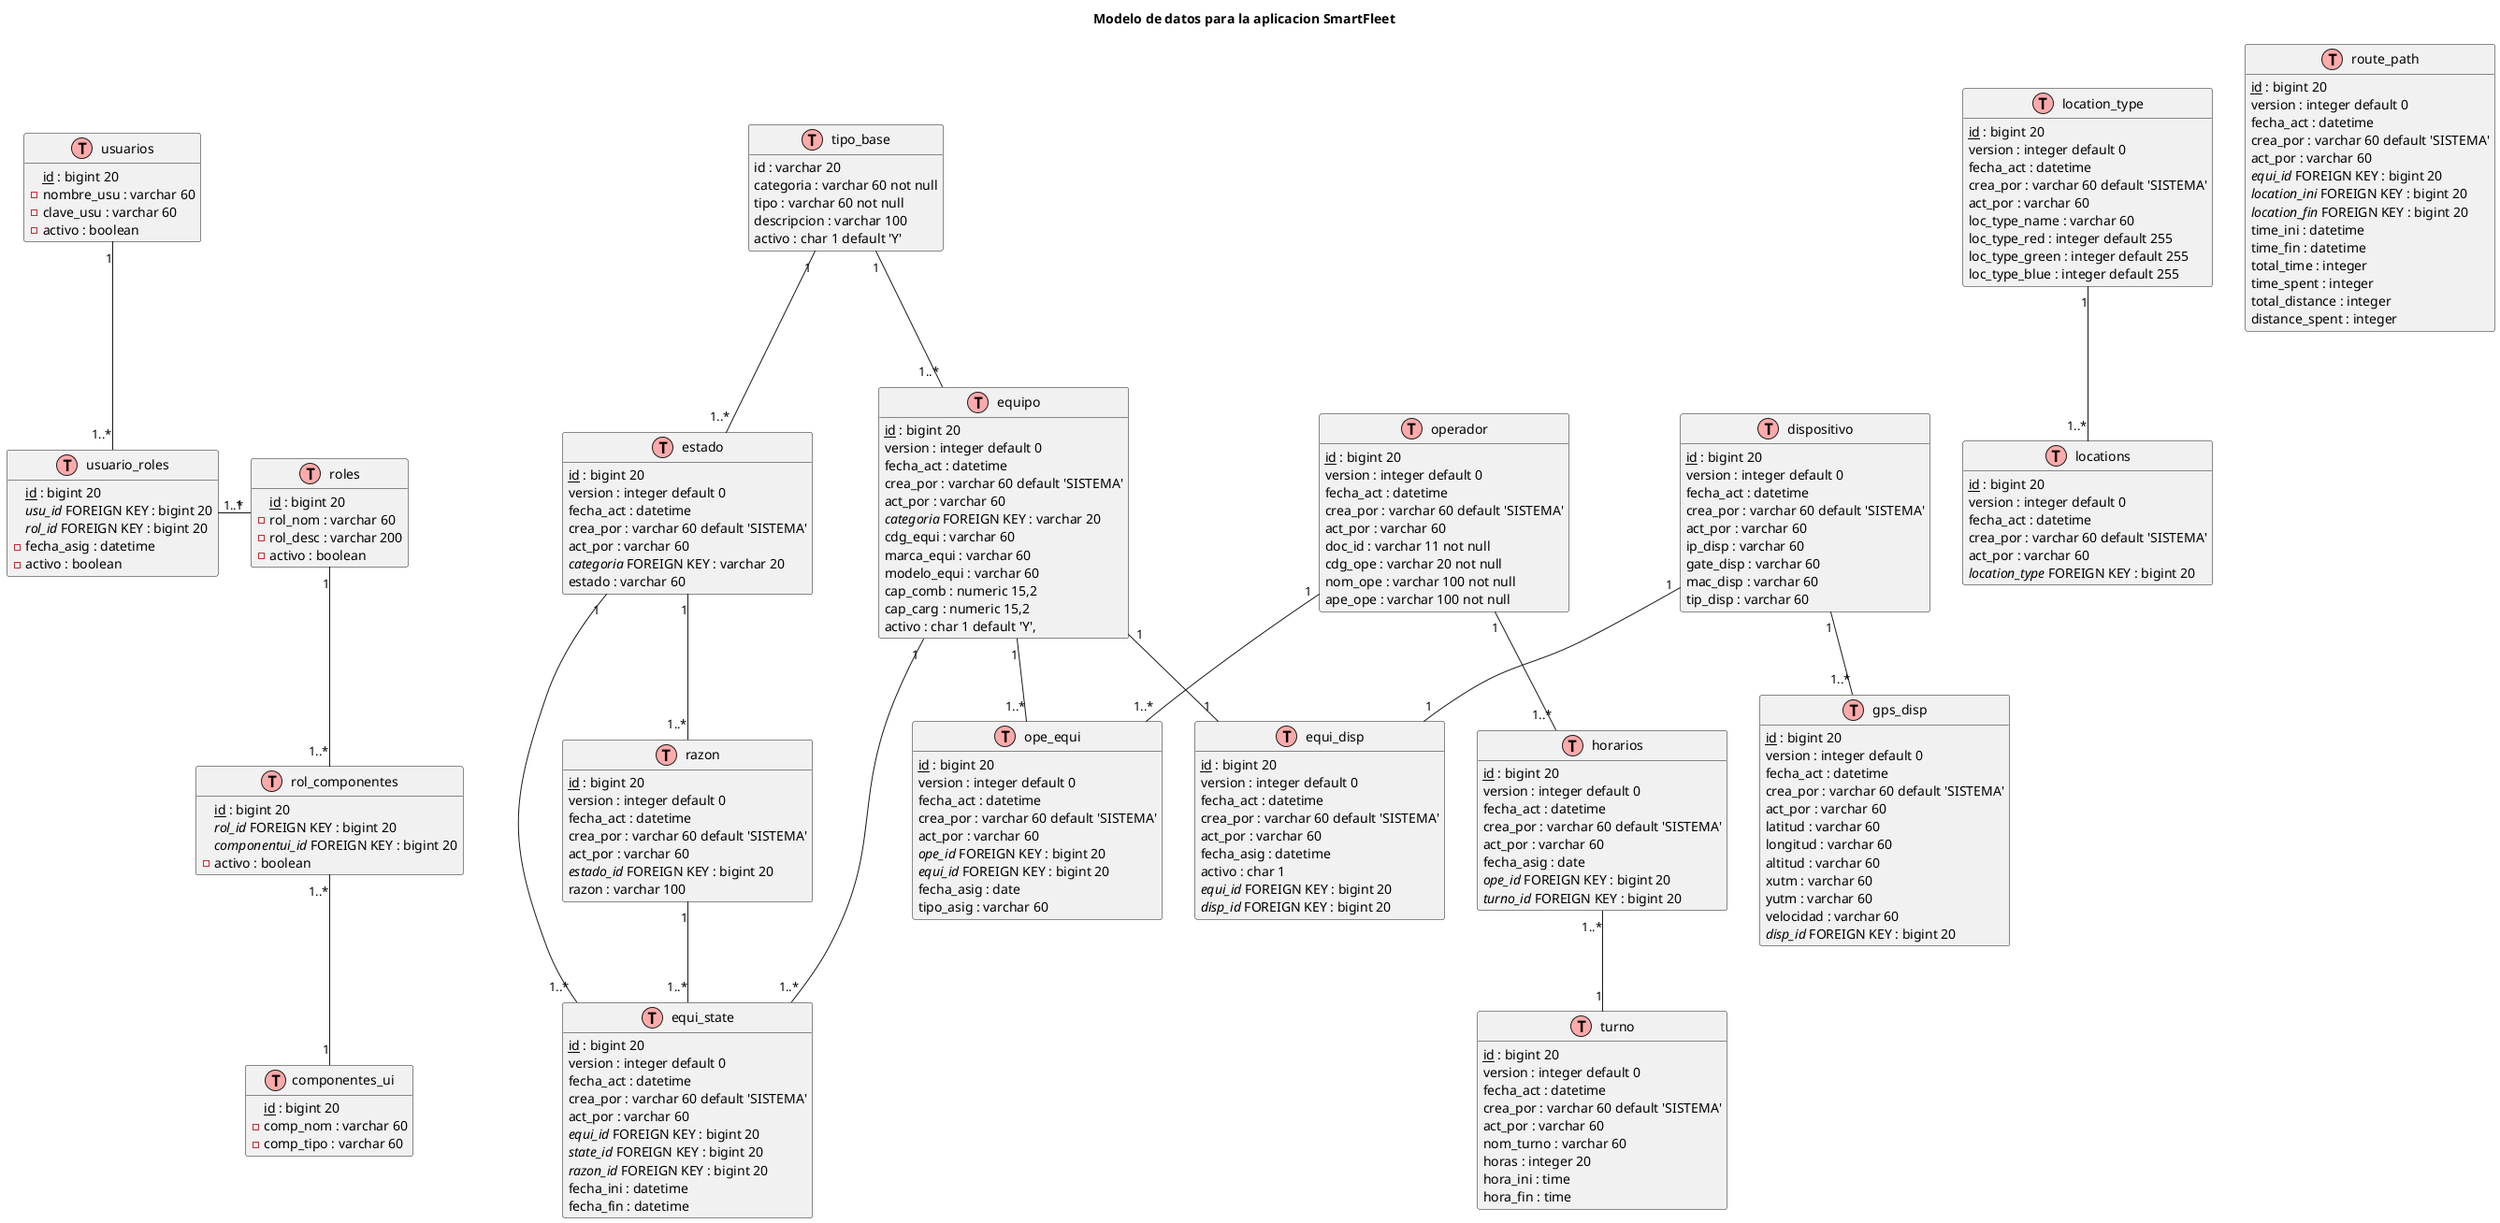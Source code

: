 @startuml
Title Modelo de datos para la aplicacion SmartFleet
!define table(x) class x << (T,#FFAAAA) >>
!define primary_key(x) <u>x</u>
!define foreign_key(x) <i>x</i> FOREIGN KEY
hide methods
hide stereotypes

tipo_base "1" -- "1..*" estado
estado "1" -- "1..*" razon
tipo_base "1" -- "1..*" equipo
operador "1" -- "1..*" ope_equi
equipo "1" -- "1..*" ope_equi
dispositivo "1" -- "1..*" gps_disp
equipo "1" -- "1" equi_disp
dispositivo "1" -- "1" equi_disp
equipo "1" -- "1..*" equi_state
razon "1" -- "1..*" equi_state
estado "1" -- "1..*" equi_state
operador "1" -- "1..*" horarios
horarios "1..*" -- "1" turno
location_type "1" -- "1..*" locations
usuarios "1" -- "1..*" usuario_roles
usuario_roles "1..*" -right- "1" roles
roles "1" -- "1..*" rol_componentes
rol_componentes "1..*" -- "1" componentes_ui


table(tipo_base){
id : varchar 20
categoria : varchar 60 not null
tipo : varchar 60 not null
descripcion : varchar 100
activo : char 1 default 'Y'
}

table(estado){
primary_key(id) : bigint 20
version : integer default 0
fecha_crea : datetime default now()
fecha_act : datetime
crea_por : varchar 60 default 'SISTEMA'
act_por : varchar 60
foreign_key(categoria) : varchar 20
estado : varchar 60
}

table(razon){
primary_key(id) : bigint 20
version : integer default 0
fecha_crea : datetime default now()
fecha_act : datetime
crea_por : varchar 60 default 'SISTEMA'
act_por : varchar 60
foreign_key(estado_id) : bigint 20
razon : varchar 100
}

table(equipo){
primary_key(id) : bigint 20
version : integer default 0
fecha_crea : datetime default now()
fecha_act : datetime
crea_por : varchar 60 default 'SISTEMA'
act_por : varchar 60
foreign_key(categoria) : varchar 20
cdg_equi : varchar 60
marca_equi : varchar 60
modelo_equi : varchar 60
cap_comb : numeric 15,2
cap_carg : numeric 15,2
activo : char 1 default 'Y',
}

table(operador){
primary_key(id) : bigint 20
version : integer default 0
fecha_crea : datetime default now()
fecha_act : datetime
crea_por : varchar 60 default 'SISTEMA'
act_por : varchar 60 
doc_id : varchar 11 not null
cdg_ope : varchar 20 not null
nom_ope : varchar 100 not null
ape_ope : varchar 100 not null
}

table(ope_equi){
primary_key(id) : bigint 20
version : integer default 0
fecha_crea : datetime default now()
fecha_act : datetime
crea_por : varchar 60 default 'SISTEMA'
act_por : varchar 60
foreign_key(ope_id) : bigint 20
foreign_key(equi_id) : bigint 20
fecha_asig : date
tipo_asig : varchar 60
}

table(dispositivo){
primary_key(id) : bigint 20
version : integer default 0
fecha_crea : datetime default now()
fecha_act : datetime
crea_por : varchar 60 default 'SISTEMA'
act_por : varchar 60
ip_disp : varchar 60
gate_disp : varchar 60
mac_disp : varchar 60
tip_disp : varchar 60
}

table(gps_disp){
primary_key(id) : bigint 20
version : integer default 0
fecha_crea : datetime default now()
fecha_act : datetime
crea_por : varchar 60 default 'SISTEMA'
act_por : varchar 60
latitud : varchar 60
longitud : varchar 60
altitud : varchar 60
xutm : varchar 60
yutm : varchar 60
velocidad : varchar 60
fecha_gps : datetime default now()
foreign_key(disp_id) : bigint 20
}

table(equi_disp){
primary_key(id) : bigint 20
version : integer default 0
fecha_crea : datetime default now()
fecha_act : datetime
crea_por : varchar 60 default 'SISTEMA'
act_por : varchar 60
fecha_asig : datetime
activo : char 1
foreign_key(equi_id) : bigint 20
foreign_key(disp_id) : bigint 20
}

table(equi_state){
primary_key(id) : bigint 20
version : integer default 0
fecha_crea : datetime default now()
fecha_act : datetime
crea_por : varchar 60 default 'SISTEMA'
act_por : varchar 60
foreign_key(equi_id) : bigint 20
foreign_key(state_id) : bigint 20
foreign_key(razon_id) : bigint 20
fecha_ini : datetime
fecha_fin : datetime
}

table(turno){
primary_key(id) : bigint 20
version : integer default 0
fecha_crea : datetime default now()
fecha_act : datetime
crea_por : varchar 60 default 'SISTEMA'
act_por : varchar 60
nom_turno : varchar 60
horas : integer 20
hora_ini : time
hora_fin : time
}

table(horarios){
primary_key(id) : bigint 20
version : integer default 0
fecha_crea : datetime default now()
fecha_act : datetime
crea_por : varchar 60 default 'SISTEMA'
act_por : varchar 60
fecha_asig : date
foreign_key(ope_id) : bigint 20
foreign_key(turno_id) : bigint 20
}

table(location_type){
primary_key(id) : bigint 20
version : integer default 0
fecha_crea : datetime default now()
fecha_act : datetime
crea_por : varchar 60 default 'SISTEMA'
act_por : varchar 60
loc_type_name : varchar 60
loc_type_red : integer default 255
loc_type_green : integer default 255
loc_type_blue : integer default 255
}

table(locations){
primary_key(id) : bigint 20
version : integer default 0
fecha_crea : datetime default now()
fecha_act : datetime
crea_por : varchar 60 default 'SISTEMA'
act_por : varchar 60
foreign_key(location_type) : bigint 20
location_name : varchar(60)
location_x : varchar(60)
location_y : varchar(60)
location_z : varchar(60)
}

table(route_path){
primary_key(id) : bigint 20
version : integer default 0
fecha_crea : datetime default now()
fecha_act : datetime
crea_por : varchar 60 default 'SISTEMA'
act_por : varchar 60
foreign_key(equi_id) : bigint 20
foreign_key(location_ini) : bigint 20
foreign_key(location_fin) : bigint 20
time_ini : datetime
time_fin : datetime
total_time : integer
time_spent : integer
total_distance : integer
distance_spent : integer
}

table(usuarios){
primary_key(id) : bigint 20
-nombre_usu : varchar 60
-clave_usu : varchar 60
-activo : boolean
}

table(roles){
primary_key(id) : bigint 20
-rol_nom : varchar 60
-rol_desc : varchar 200
-activo : boolean
}

table(usuario_roles){
primary_key(id) : bigint 20
foreign_key(usu_id) : bigint 20
foreign_key(rol_id) : bigint 20
-fecha_asig : datetime
-activo : boolean
}

table(componentes_ui){
primary_key(id) : bigint 20
-comp_nom : varchar 60
-comp_tipo : varchar 60
}

table(rol_componentes){
primary_key(id) : bigint 20
foreign_key(rol_id) : bigint 20
foreign_key(componentui_id) : bigint 20
-activo : boolean
}
@enduml
